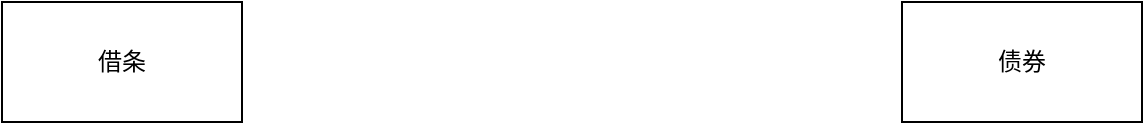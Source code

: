 <mxfile version="26.1.3">
  <diagram name="第 1 页" id="fKlvmZ5-bj84dHnUTMce">
    <mxGraphModel dx="718" dy="732" grid="1" gridSize="10" guides="1" tooltips="1" connect="1" arrows="1" fold="1" page="1" pageScale="1" pageWidth="827" pageHeight="1169" math="0" shadow="0">
      <root>
        <mxCell id="0" />
        <mxCell id="1" parent="0" />
        <mxCell id="aMQLOQKsith6N2UF97ml-1" value="借条" style="rounded=0;whiteSpace=wrap;html=1;" vertex="1" parent="1">
          <mxGeometry x="70" y="190" width="120" height="60" as="geometry" />
        </mxCell>
        <mxCell id="aMQLOQKsith6N2UF97ml-2" value="债券" style="rounded=0;whiteSpace=wrap;html=1;" vertex="1" parent="1">
          <mxGeometry x="520" y="190" width="120" height="60" as="geometry" />
        </mxCell>
      </root>
    </mxGraphModel>
  </diagram>
</mxfile>
